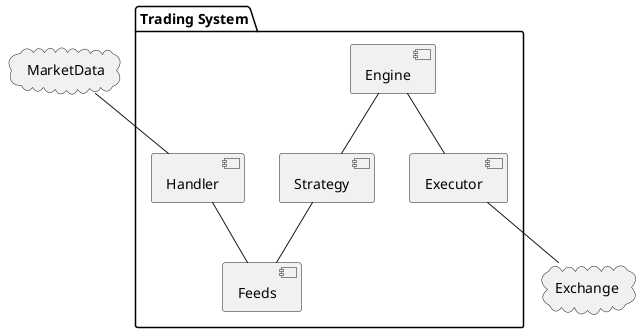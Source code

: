 @startuml

package "Trading System" {
  component [Handler] as Handler
  component [Engine] as Engine
  component [Executor] as Executor
  component [Feeds] as Feeds
  component [Strategy] as Strategy
}

cloud MarketData { 
}

cloud Exchange { 
}
 
MarketData -- Handler
Handler -- Feeds
Engine -- Strategy
Engine -- Executor
Strategy -- Feeds
Executor -- Exchange

@enduml
